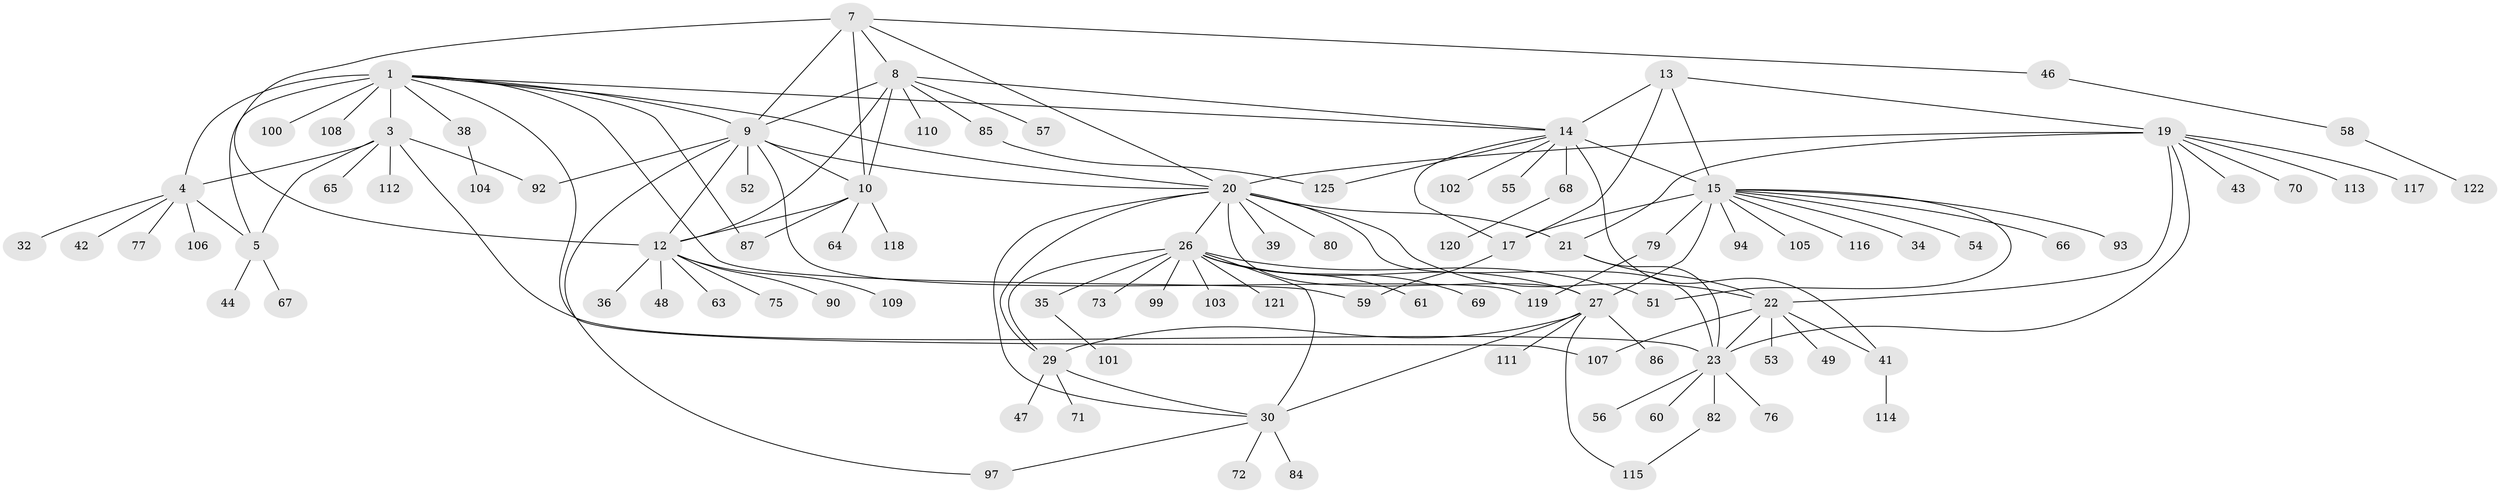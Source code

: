 // original degree distribution, {6: 0.016, 13: 0.008, 7: 0.072, 10: 0.024, 8: 0.048, 11: 0.016, 5: 0.008, 12: 0.016, 9: 0.024, 14: 0.008, 1: 0.56, 2: 0.184, 3: 0.016}
// Generated by graph-tools (version 1.1) at 2025/42/03/06/25 10:42:13]
// undirected, 98 vertices, 137 edges
graph export_dot {
graph [start="1"]
  node [color=gray90,style=filled];
  1 [super="+2"];
  3 [super="+6"];
  4 [super="+123"];
  5 [super="+62"];
  7 [super="+45"];
  8 [super="+83"];
  9 [super="+11"];
  10;
  12 [super="+37"];
  13 [super="+124"];
  14 [super="+18"];
  15 [super="+16"];
  17 [super="+31"];
  19 [super="+24"];
  20 [super="+25"];
  21 [super="+33"];
  22;
  23 [super="+74"];
  26 [super="+40"];
  27 [super="+28"];
  29 [super="+50"];
  30 [super="+78"];
  32;
  34;
  35;
  36;
  38;
  39;
  41;
  42;
  43;
  44 [super="+98"];
  46;
  47;
  48;
  49;
  51;
  52 [super="+91"];
  53;
  54;
  55;
  56;
  57;
  58;
  59;
  60;
  61;
  63;
  64 [super="+95"];
  65 [super="+81"];
  66;
  67;
  68 [super="+89"];
  69;
  70;
  71;
  72;
  73;
  75;
  76;
  77;
  79;
  80;
  82 [super="+88"];
  84;
  85;
  86;
  87;
  90 [super="+96"];
  92;
  93;
  94;
  97;
  99;
  100;
  101;
  102;
  103;
  104;
  105;
  106;
  107;
  108;
  109;
  110;
  111;
  112;
  113;
  114;
  115;
  116;
  117;
  118;
  119;
  120;
  121;
  122;
  125;
  1 -- 3 [weight=4];
  1 -- 4 [weight=2];
  1 -- 5 [weight=2];
  1 -- 108;
  1 -- 38;
  1 -- 100;
  1 -- 9;
  1 -- 107;
  1 -- 14;
  1 -- 20;
  1 -- 87;
  1 -- 59;
  3 -- 4 [weight=2];
  3 -- 5 [weight=2];
  3 -- 65;
  3 -- 92;
  3 -- 112;
  3 -- 23;
  4 -- 5;
  4 -- 32;
  4 -- 42;
  4 -- 77;
  4 -- 106;
  5 -- 44;
  5 -- 67;
  7 -- 8;
  7 -- 9 [weight=2];
  7 -- 10;
  7 -- 12;
  7 -- 20;
  7 -- 46;
  8 -- 9 [weight=2];
  8 -- 10;
  8 -- 12;
  8 -- 14;
  8 -- 57;
  8 -- 85;
  8 -- 110;
  9 -- 10 [weight=2];
  9 -- 12 [weight=2];
  9 -- 52;
  9 -- 92;
  9 -- 97;
  9 -- 119;
  9 -- 20;
  10 -- 12;
  10 -- 64;
  10 -- 87;
  10 -- 118;
  12 -- 36;
  12 -- 48;
  12 -- 63;
  12 -- 75;
  12 -- 90;
  12 -- 109;
  13 -- 14 [weight=2];
  13 -- 15 [weight=2];
  13 -- 17;
  13 -- 19;
  14 -- 15 [weight=4];
  14 -- 17 [weight=2];
  14 -- 41;
  14 -- 125;
  14 -- 68;
  14 -- 102;
  14 -- 55;
  15 -- 17 [weight=2];
  15 -- 27;
  15 -- 34;
  15 -- 51;
  15 -- 66;
  15 -- 94;
  15 -- 105;
  15 -- 116;
  15 -- 79;
  15 -- 54;
  15 -- 93;
  17 -- 59;
  19 -- 20 [weight=2];
  19 -- 21 [weight=2];
  19 -- 22 [weight=2];
  19 -- 23 [weight=2];
  19 -- 43;
  19 -- 113;
  19 -- 117;
  19 -- 70;
  20 -- 21;
  20 -- 22;
  20 -- 23;
  20 -- 39;
  20 -- 80;
  20 -- 26;
  20 -- 27 [weight=2];
  20 -- 29;
  20 -- 30;
  21 -- 22;
  21 -- 23;
  22 -- 23;
  22 -- 41;
  22 -- 49;
  22 -- 53;
  22 -- 107;
  23 -- 56;
  23 -- 60;
  23 -- 76;
  23 -- 82;
  26 -- 27 [weight=2];
  26 -- 29;
  26 -- 30;
  26 -- 35;
  26 -- 51;
  26 -- 61;
  26 -- 69;
  26 -- 73;
  26 -- 99;
  26 -- 103;
  26 -- 121;
  27 -- 29 [weight=2];
  27 -- 30 [weight=2];
  27 -- 115;
  27 -- 86;
  27 -- 111;
  29 -- 30;
  29 -- 47;
  29 -- 71;
  30 -- 72;
  30 -- 84;
  30 -- 97;
  35 -- 101;
  38 -- 104;
  41 -- 114;
  46 -- 58;
  58 -- 122;
  68 -- 120;
  79 -- 119;
  82 -- 115;
  85 -- 125;
}
